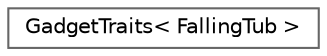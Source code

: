 digraph "Graphical Class Hierarchy"
{
 // LATEX_PDF_SIZE
  bgcolor="transparent";
  edge [fontname=Helvetica,fontsize=10,labelfontname=Helvetica,labelfontsize=10];
  node [fontname=Helvetica,fontsize=10,shape=box,height=0.2,width=0.4];
  rankdir="LR";
  Node0 [id="Node000000",label="GadgetTraits\< FallingTub \>",height=0.2,width=0.4,color="grey40", fillcolor="white", style="filled",URL="$structGadgetTraits_3_01FallingTub_01_4.html",tooltip=" "];
}
